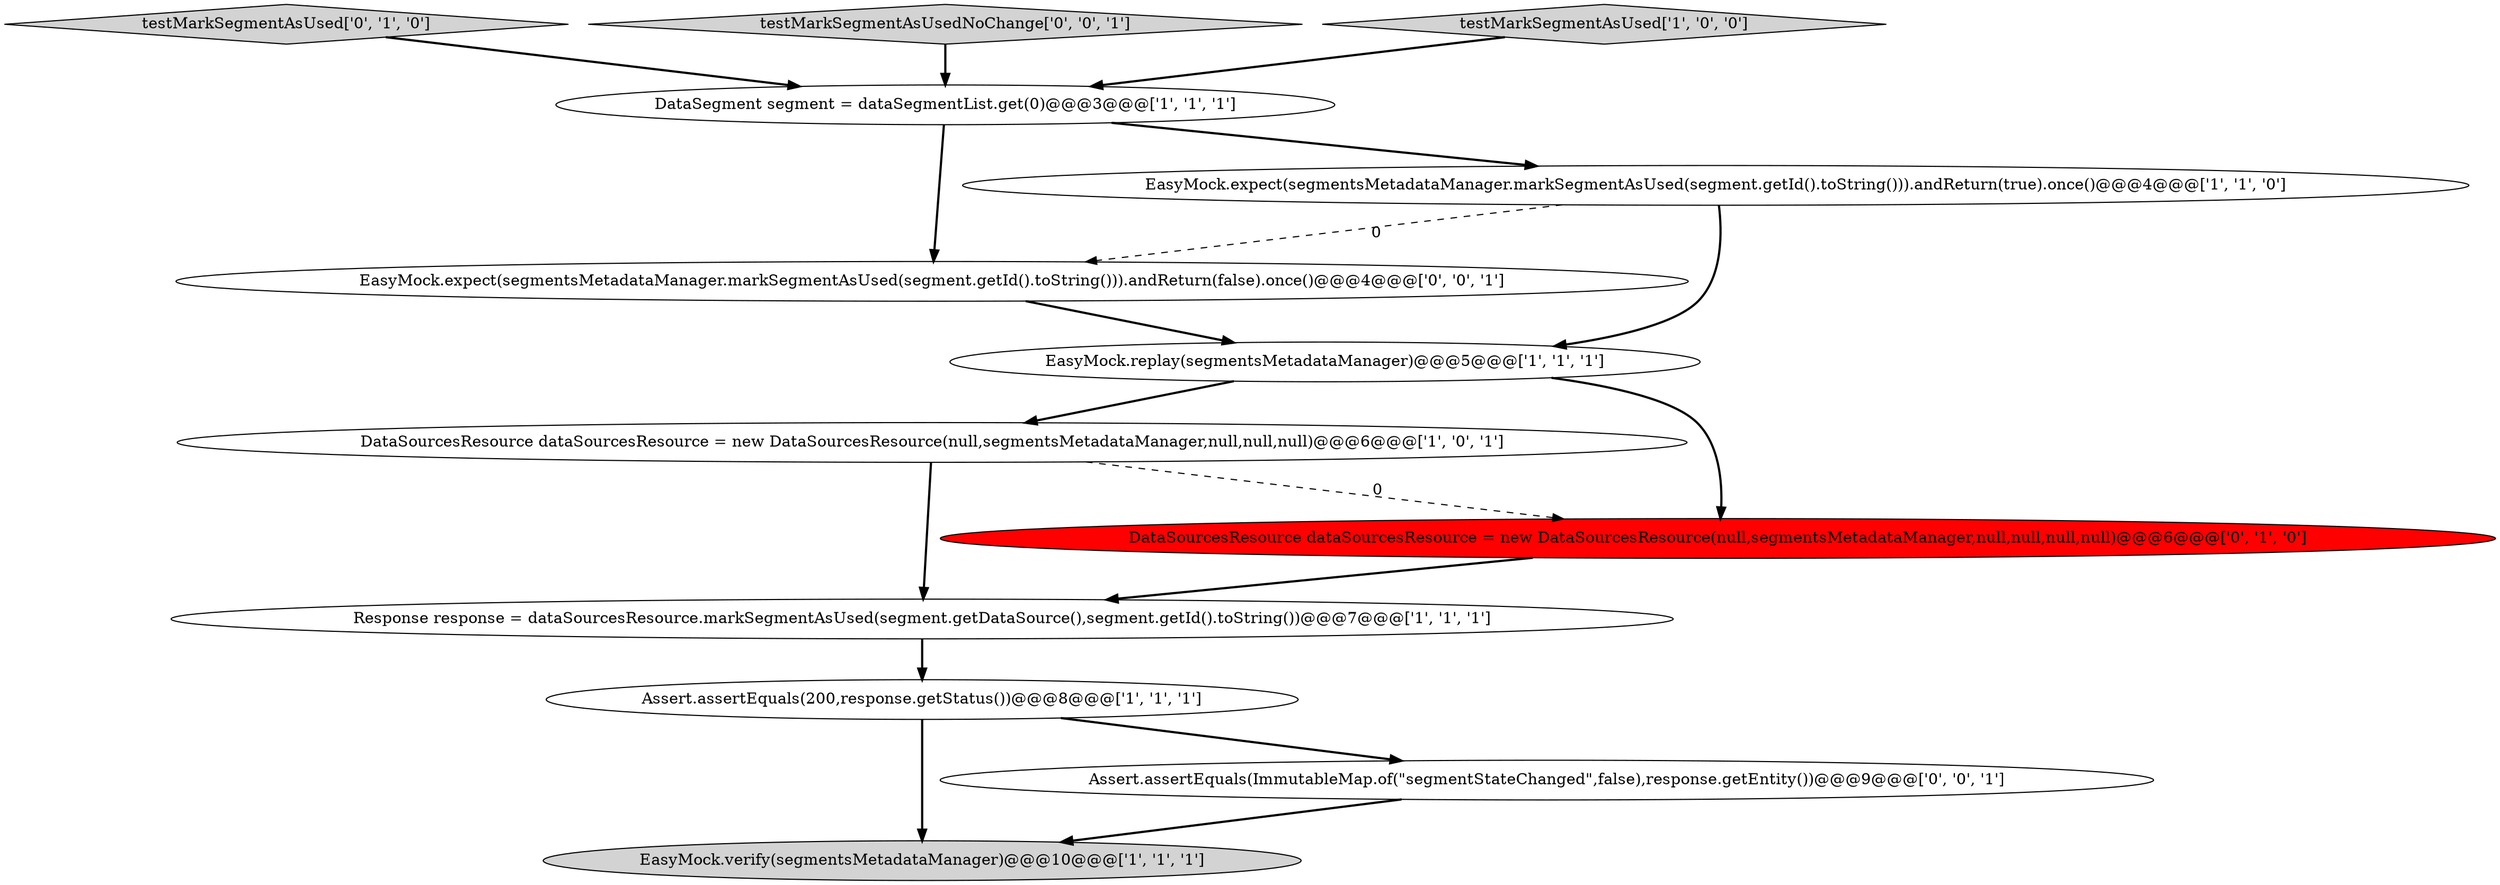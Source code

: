 digraph {
0 [style = filled, label = "EasyMock.verify(segmentsMetadataManager)@@@10@@@['1', '1', '1']", fillcolor = lightgray, shape = ellipse image = "AAA0AAABBB1BBB"];
12 [style = filled, label = "Assert.assertEquals(ImmutableMap.of(\"segmentStateChanged\",false),response.getEntity())@@@9@@@['0', '0', '1']", fillcolor = white, shape = ellipse image = "AAA0AAABBB3BBB"];
6 [style = filled, label = "Response response = dataSourcesResource.markSegmentAsUsed(segment.getDataSource(),segment.getId().toString())@@@7@@@['1', '1', '1']", fillcolor = white, shape = ellipse image = "AAA0AAABBB1BBB"];
9 [style = filled, label = "testMarkSegmentAsUsed['0', '1', '0']", fillcolor = lightgray, shape = diamond image = "AAA0AAABBB2BBB"];
10 [style = filled, label = "EasyMock.expect(segmentsMetadataManager.markSegmentAsUsed(segment.getId().toString())).andReturn(false).once()@@@4@@@['0', '0', '1']", fillcolor = white, shape = ellipse image = "AAA0AAABBB3BBB"];
11 [style = filled, label = "testMarkSegmentAsUsedNoChange['0', '0', '1']", fillcolor = lightgray, shape = diamond image = "AAA0AAABBB3BBB"];
4 [style = filled, label = "Assert.assertEquals(200,response.getStatus())@@@8@@@['1', '1', '1']", fillcolor = white, shape = ellipse image = "AAA0AAABBB1BBB"];
7 [style = filled, label = "DataSegment segment = dataSegmentList.get(0)@@@3@@@['1', '1', '1']", fillcolor = white, shape = ellipse image = "AAA0AAABBB1BBB"];
3 [style = filled, label = "DataSourcesResource dataSourcesResource = new DataSourcesResource(null,segmentsMetadataManager,null,null,null)@@@6@@@['1', '0', '1']", fillcolor = white, shape = ellipse image = "AAA0AAABBB1BBB"];
2 [style = filled, label = "EasyMock.replay(segmentsMetadataManager)@@@5@@@['1', '1', '1']", fillcolor = white, shape = ellipse image = "AAA0AAABBB1BBB"];
8 [style = filled, label = "DataSourcesResource dataSourcesResource = new DataSourcesResource(null,segmentsMetadataManager,null,null,null,null)@@@6@@@['0', '1', '0']", fillcolor = red, shape = ellipse image = "AAA1AAABBB2BBB"];
1 [style = filled, label = "testMarkSegmentAsUsed['1', '0', '0']", fillcolor = lightgray, shape = diamond image = "AAA0AAABBB1BBB"];
5 [style = filled, label = "EasyMock.expect(segmentsMetadataManager.markSegmentAsUsed(segment.getId().toString())).andReturn(true).once()@@@4@@@['1', '1', '0']", fillcolor = white, shape = ellipse image = "AAA0AAABBB1BBB"];
4->12 [style = bold, label=""];
3->8 [style = dashed, label="0"];
6->4 [style = bold, label=""];
3->6 [style = bold, label=""];
5->2 [style = bold, label=""];
7->5 [style = bold, label=""];
8->6 [style = bold, label=""];
10->2 [style = bold, label=""];
5->10 [style = dashed, label="0"];
9->7 [style = bold, label=""];
7->10 [style = bold, label=""];
1->7 [style = bold, label=""];
12->0 [style = bold, label=""];
2->8 [style = bold, label=""];
11->7 [style = bold, label=""];
2->3 [style = bold, label=""];
4->0 [style = bold, label=""];
}
